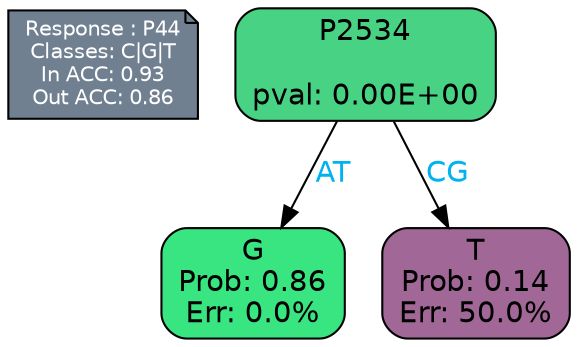 digraph Tree {
node [shape=box, style="filled, rounded", color="black", fontname=helvetica] ;
graph [ranksep=equally, splines=polylines, bgcolor=transparent, dpi=600] ;
edge [fontname=helvetica] ;
LEGEND [label="Response : P44
Classes: C|G|T
In ACC: 0.93
Out ACC: 0.86
",shape=note,align=left,style=filled,fillcolor="slategray",fontcolor="white",fontsize=10];1 [label="P2534

pval: 0.00E+00", fillcolor="#47d383"] ;
2 [label="G
Prob: 0.86
Err: 0.0%", fillcolor="#39e581"] ;
3 [label="T
Prob: 0.14
Err: 50.0%", fillcolor="#a16796"] ;
1 -> 2 [label="AT",fontcolor=deepskyblue2] ;
1 -> 3 [label="CG",fontcolor=deepskyblue2] ;
{rank = same; 2;3;}{rank = same; LEGEND;1;}}